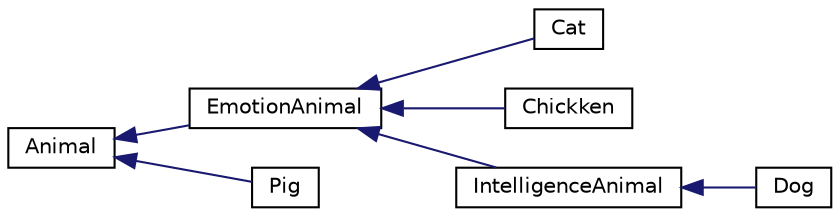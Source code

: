 digraph "Graphical Class Hierarchy"
{
  edge [fontname="Helvetica",fontsize="10",labelfontname="Helvetica",labelfontsize="10"];
  node [fontname="Helvetica",fontsize="10",shape=record];
  rankdir="LR";
  Node0 [label="Animal",height=0.2,width=0.4,color="black", fillcolor="white", style="filled",URL="$class_animal.html"];
  Node0 -> Node1 [dir="back",color="midnightblue",fontsize="10",style="solid",fontname="Helvetica"];
  Node1 [label="EmotionAnimal",height=0.2,width=0.4,color="black", fillcolor="white", style="filled",URL="$class_emotion_animal.html"];
  Node1 -> Node2 [dir="back",color="midnightblue",fontsize="10",style="solid",fontname="Helvetica"];
  Node2 [label="Cat",height=0.2,width=0.4,color="black", fillcolor="white", style="filled",URL="$class_cat.html"];
  Node1 -> Node3 [dir="back",color="midnightblue",fontsize="10",style="solid",fontname="Helvetica"];
  Node3 [label="Chickken",height=0.2,width=0.4,color="black", fillcolor="white", style="filled",URL="$class_chickken.html"];
  Node1 -> Node4 [dir="back",color="midnightblue",fontsize="10",style="solid",fontname="Helvetica"];
  Node4 [label="IntelligenceAnimal",height=0.2,width=0.4,color="black", fillcolor="white", style="filled",URL="$class_intelligence_animal.html"];
  Node4 -> Node5 [dir="back",color="midnightblue",fontsize="10",style="solid",fontname="Helvetica"];
  Node5 [label="Dog",height=0.2,width=0.4,color="black", fillcolor="white", style="filled",URL="$class_dog.html"];
  Node0 -> Node6 [dir="back",color="midnightblue",fontsize="10",style="solid",fontname="Helvetica"];
  Node6 [label="Pig",height=0.2,width=0.4,color="black", fillcolor="white", style="filled",URL="$class_pig.html"];
}
